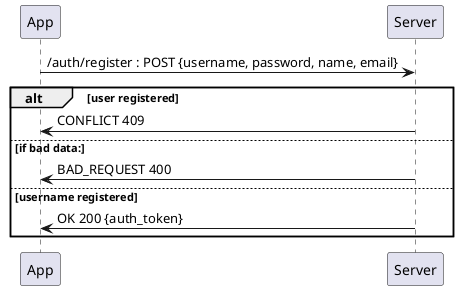 @startuml

App -> Server : /auth/register : POST {username, password, name, email}


alt user registered
	Server -> App: CONFLICT 409
else if bad data:
    Server -> App: BAD_REQUEST 400
else username registered
    Server -> App: OK 200 {auth_token}
end

@enduml